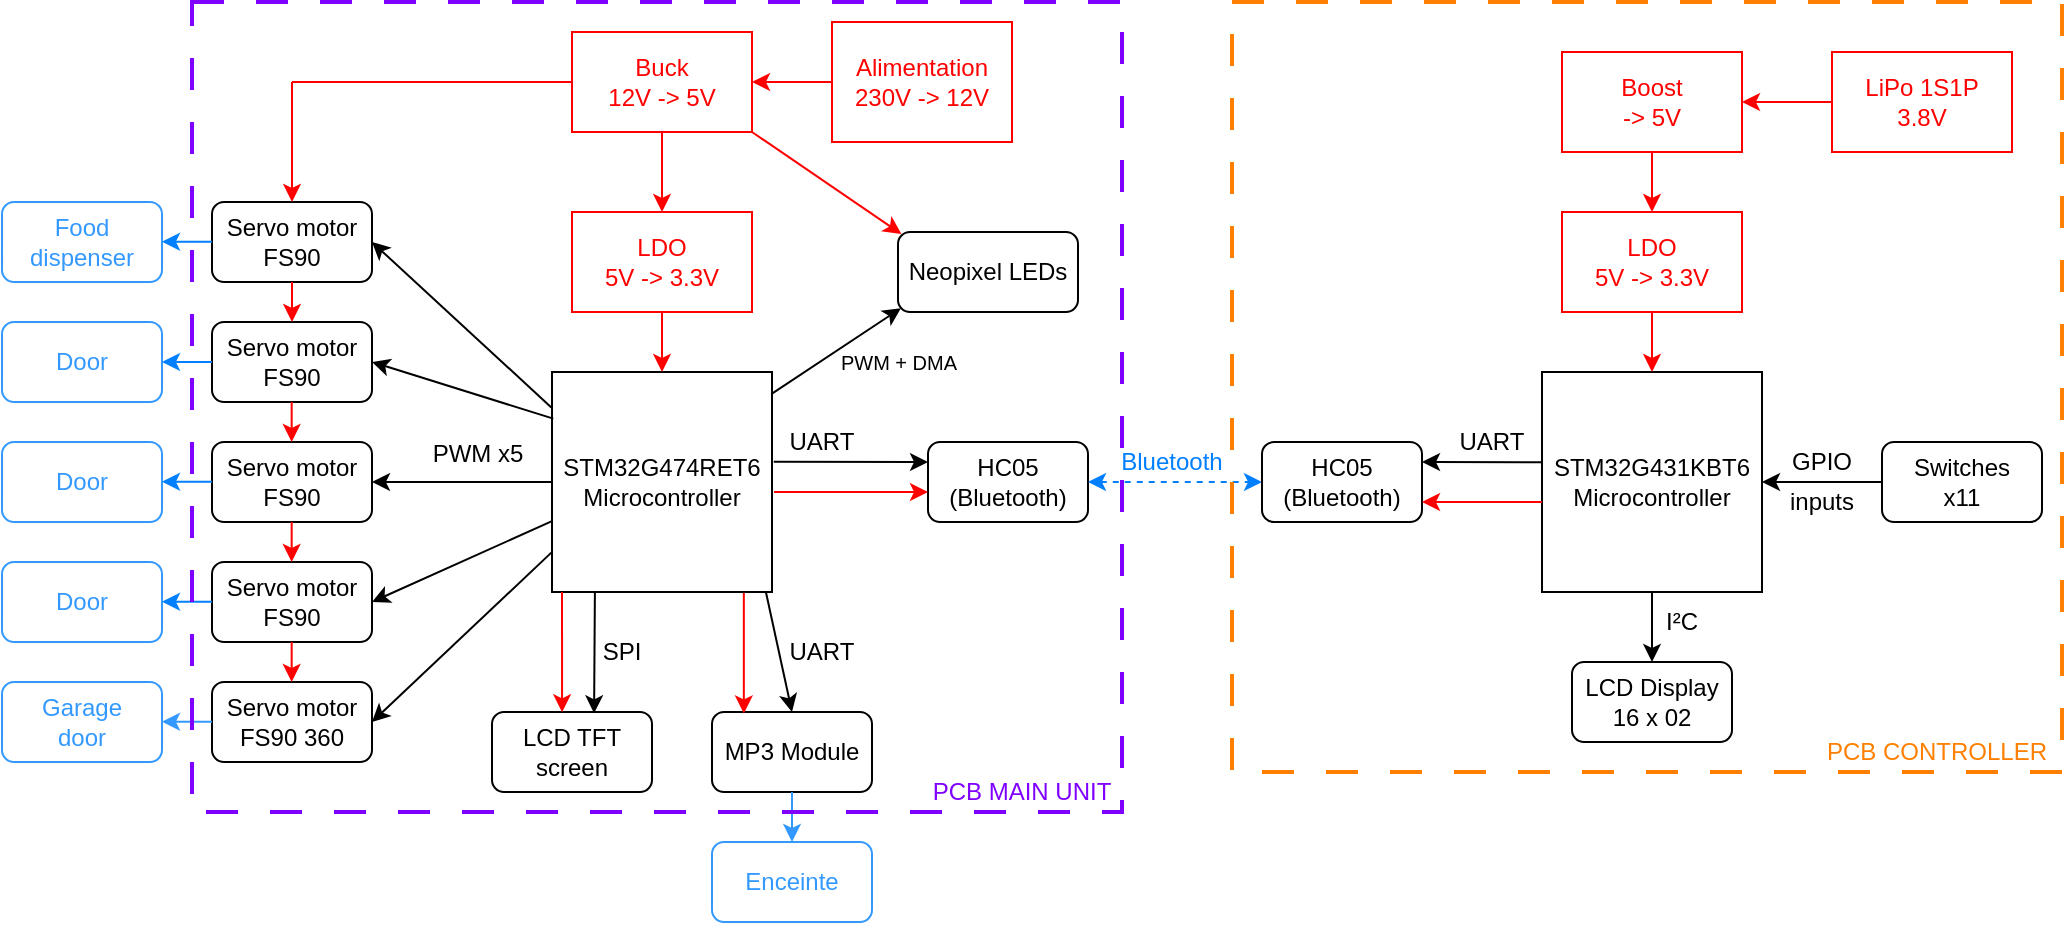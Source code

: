 <mxfile version="26.0.16">
  <diagram name="Page-1" id="56tN8Jho8m08LYoz2s1y">
    <mxGraphModel dx="1161" dy="633" grid="1" gridSize="5" guides="1" tooltips="1" connect="1" arrows="1" fold="1" page="1" pageScale="1" pageWidth="1654" pageHeight="2336" math="0" shadow="0">
      <root>
        <mxCell id="0" />
        <mxCell id="1" parent="0" />
        <mxCell id="LJEUfoLFm-hJULReYEJR-2" value="STM32G474RET6&lt;div&gt;Microcontroller&lt;/div&gt;" style="whiteSpace=wrap;html=1;aspect=fixed;" vertex="1" parent="1">
          <mxGeometry x="340" y="230" width="110" height="110" as="geometry" />
        </mxCell>
        <mxCell id="LJEUfoLFm-hJULReYEJR-3" value="&lt;font style=&quot;color: rgb(255, 0, 0);&quot;&gt;Alimentation&lt;/font&gt;&lt;div&gt;&lt;font style=&quot;color: rgb(255, 0, 0);&quot;&gt;230V -&amp;gt; 12V&lt;/font&gt;&lt;/div&gt;" style="rounded=0;whiteSpace=wrap;html=1;strokeColor=#FF0000;" vertex="1" parent="1">
          <mxGeometry x="480" y="55" width="90" height="60" as="geometry" />
        </mxCell>
        <mxCell id="LJEUfoLFm-hJULReYEJR-4" value="&lt;font style=&quot;color: rgb(255, 0, 0);&quot;&gt;Buck&lt;/font&gt;&lt;div&gt;&lt;font style=&quot;color: rgb(255, 0, 0);&quot;&gt;12V -&amp;gt; 5V&lt;/font&gt;&lt;/div&gt;" style="rounded=0;whiteSpace=wrap;html=1;strokeColor=#FF0000;" vertex="1" parent="1">
          <mxGeometry x="350" y="60" width="90" height="50" as="geometry" />
        </mxCell>
        <mxCell id="LJEUfoLFm-hJULReYEJR-5" value="&lt;font style=&quot;color: rgb(255, 0, 0);&quot;&gt;LDO&lt;/font&gt;&lt;div&gt;&lt;font style=&quot;color: rgb(255, 0, 0);&quot;&gt;5V -&amp;gt; 3.3V&lt;/font&gt;&lt;/div&gt;" style="rounded=0;whiteSpace=wrap;html=1;strokeColor=#FF0000;" vertex="1" parent="1">
          <mxGeometry x="350" y="150" width="90" height="50" as="geometry" />
        </mxCell>
        <mxCell id="LJEUfoLFm-hJULReYEJR-7" value="Servo motor&lt;div&gt;FS90&lt;/div&gt;" style="rounded=1;whiteSpace=wrap;html=1;" vertex="1" parent="1">
          <mxGeometry x="170" y="205" width="80" height="40" as="geometry" />
        </mxCell>
        <mxCell id="LJEUfoLFm-hJULReYEJR-8" value="Servo motor&lt;div&gt;FS90&lt;/div&gt;" style="rounded=1;whiteSpace=wrap;html=1;" vertex="1" parent="1">
          <mxGeometry x="170" y="265" width="80" height="40" as="geometry" />
        </mxCell>
        <mxCell id="LJEUfoLFm-hJULReYEJR-9" value="Servo motor&lt;div&gt;FS90&lt;/div&gt;" style="rounded=1;whiteSpace=wrap;html=1;" vertex="1" parent="1">
          <mxGeometry x="170" y="325" width="80" height="40" as="geometry" />
        </mxCell>
        <mxCell id="LJEUfoLFm-hJULReYEJR-10" value="Servo motor&lt;div&gt;FS90 360&lt;/div&gt;" style="rounded=1;whiteSpace=wrap;html=1;" vertex="1" parent="1">
          <mxGeometry x="170" y="385" width="80" height="40" as="geometry" />
        </mxCell>
        <mxCell id="LJEUfoLFm-hJULReYEJR-11" value="Servo motor&lt;div&gt;FS90&lt;/div&gt;" style="rounded=1;whiteSpace=wrap;html=1;" vertex="1" parent="1">
          <mxGeometry x="170" y="145" width="80" height="40" as="geometry" />
        </mxCell>
        <mxCell id="LJEUfoLFm-hJULReYEJR-13" value="LCD TFT screen" style="rounded=1;whiteSpace=wrap;html=1;" vertex="1" parent="1">
          <mxGeometry x="310" y="400" width="80" height="40" as="geometry" />
        </mxCell>
        <mxCell id="LJEUfoLFm-hJULReYEJR-14" value="Neopixel LEDs" style="rounded=1;whiteSpace=wrap;html=1;" vertex="1" parent="1">
          <mxGeometry x="513" y="160" width="90" height="40" as="geometry" />
        </mxCell>
        <mxCell id="LJEUfoLFm-hJULReYEJR-15" value="MP3 Module" style="rounded=1;whiteSpace=wrap;html=1;" vertex="1" parent="1">
          <mxGeometry x="420" y="400" width="80" height="40" as="geometry" />
        </mxCell>
        <mxCell id="LJEUfoLFm-hJULReYEJR-16" value="&lt;font style=&quot;color: rgb(51, 153, 255);&quot;&gt;Enceinte&lt;/font&gt;" style="rounded=1;whiteSpace=wrap;html=1;strokeColor=#3399FF;" vertex="1" parent="1">
          <mxGeometry x="420" y="465" width="80" height="40" as="geometry" />
        </mxCell>
        <mxCell id="LJEUfoLFm-hJULReYEJR-17" value="HC05 (Bluetooth)" style="rounded=1;whiteSpace=wrap;html=1;" vertex="1" parent="1">
          <mxGeometry x="528" y="265" width="80" height="40" as="geometry" />
        </mxCell>
        <mxCell id="LJEUfoLFm-hJULReYEJR-18" value="" style="endArrow=classic;html=1;rounded=0;entryX=0.5;entryY=0;entryDx=0;entryDy=0;exitX=0.5;exitY=1;exitDx=0;exitDy=0;strokeColor=#FF0000;" edge="1" parent="1" source="LJEUfoLFm-hJULReYEJR-5" target="LJEUfoLFm-hJULReYEJR-2">
          <mxGeometry width="50" height="50" relative="1" as="geometry">
            <mxPoint x="310" y="290" as="sourcePoint" />
            <mxPoint x="360" y="240" as="targetPoint" />
          </mxGeometry>
        </mxCell>
        <mxCell id="LJEUfoLFm-hJULReYEJR-19" value="" style="endArrow=classic;html=1;rounded=0;entryX=0.5;entryY=0;entryDx=0;entryDy=0;exitX=0.5;exitY=1;exitDx=0;exitDy=0;strokeColor=#FF0000;" edge="1" parent="1" source="LJEUfoLFm-hJULReYEJR-4" target="LJEUfoLFm-hJULReYEJR-5">
          <mxGeometry width="50" height="50" relative="1" as="geometry">
            <mxPoint x="340" y="190" as="sourcePoint" />
            <mxPoint x="390" y="140" as="targetPoint" />
          </mxGeometry>
        </mxCell>
        <mxCell id="LJEUfoLFm-hJULReYEJR-20" value="" style="endArrow=classic;html=1;rounded=0;entryX=1;entryY=0.5;entryDx=0;entryDy=0;exitX=0;exitY=0.5;exitDx=0;exitDy=0;strokeColor=#FF0000;" edge="1" parent="1" source="LJEUfoLFm-hJULReYEJR-3" target="LJEUfoLFm-hJULReYEJR-4">
          <mxGeometry width="50" height="50" relative="1" as="geometry">
            <mxPoint x="340" y="190" as="sourcePoint" />
            <mxPoint x="390" y="140" as="targetPoint" />
          </mxGeometry>
        </mxCell>
        <mxCell id="LJEUfoLFm-hJULReYEJR-21" value="" style="endArrow=classic;html=1;rounded=0;entryX=1;entryY=0.5;entryDx=0;entryDy=0;exitX=-0.003;exitY=0.161;exitDx=0;exitDy=0;exitPerimeter=0;" edge="1" parent="1" source="LJEUfoLFm-hJULReYEJR-2" target="LJEUfoLFm-hJULReYEJR-11">
          <mxGeometry width="50" height="50" relative="1" as="geometry">
            <mxPoint x="180" y="270" as="sourcePoint" />
            <mxPoint x="230" y="220" as="targetPoint" />
          </mxGeometry>
        </mxCell>
        <mxCell id="LJEUfoLFm-hJULReYEJR-22" value="" style="endArrow=classic;html=1;rounded=0;entryX=1;entryY=0.5;entryDx=0;entryDy=0;exitX=0.006;exitY=0.212;exitDx=0;exitDy=0;exitPerimeter=0;" edge="1" parent="1" source="LJEUfoLFm-hJULReYEJR-2" target="LJEUfoLFm-hJULReYEJR-7">
          <mxGeometry width="50" height="50" relative="1" as="geometry">
            <mxPoint x="180" y="270" as="sourcePoint" />
            <mxPoint x="230" y="220" as="targetPoint" />
          </mxGeometry>
        </mxCell>
        <mxCell id="LJEUfoLFm-hJULReYEJR-23" value="" style="endArrow=classic;html=1;rounded=0;entryX=1;entryY=0.5;entryDx=0;entryDy=0;exitX=0;exitY=0.5;exitDx=0;exitDy=0;" edge="1" parent="1" source="LJEUfoLFm-hJULReYEJR-2" target="LJEUfoLFm-hJULReYEJR-8">
          <mxGeometry width="50" height="50" relative="1" as="geometry">
            <mxPoint x="260" y="320" as="sourcePoint" />
            <mxPoint x="310" y="270" as="targetPoint" />
          </mxGeometry>
        </mxCell>
        <mxCell id="LJEUfoLFm-hJULReYEJR-24" value="" style="endArrow=classic;html=1;rounded=0;entryX=1;entryY=0.5;entryDx=0;entryDy=0;exitX=0;exitY=0.678;exitDx=0;exitDy=0;exitPerimeter=0;" edge="1" parent="1" source="LJEUfoLFm-hJULReYEJR-2" target="LJEUfoLFm-hJULReYEJR-9">
          <mxGeometry width="50" height="50" relative="1" as="geometry">
            <mxPoint x="260" y="320" as="sourcePoint" />
            <mxPoint x="310" y="270" as="targetPoint" />
          </mxGeometry>
        </mxCell>
        <mxCell id="LJEUfoLFm-hJULReYEJR-25" value="" style="endArrow=classic;html=1;rounded=0;entryX=1;entryY=0.5;entryDx=0;entryDy=0;exitX=-0.003;exitY=0.821;exitDx=0;exitDy=0;exitPerimeter=0;" edge="1" parent="1" source="LJEUfoLFm-hJULReYEJR-2" target="LJEUfoLFm-hJULReYEJR-10">
          <mxGeometry width="50" height="50" relative="1" as="geometry">
            <mxPoint x="260" y="380" as="sourcePoint" />
            <mxPoint x="310" y="330" as="targetPoint" />
          </mxGeometry>
        </mxCell>
        <mxCell id="LJEUfoLFm-hJULReYEJR-27" value="" style="endArrow=none;html=1;rounded=0;entryX=0;entryY=0.5;entryDx=0;entryDy=0;strokeColor=#FF0000;" edge="1" parent="1" target="LJEUfoLFm-hJULReYEJR-4">
          <mxGeometry width="50" height="50" relative="1" as="geometry">
            <mxPoint x="210" y="85" as="sourcePoint" />
            <mxPoint x="300" y="230" as="targetPoint" />
          </mxGeometry>
        </mxCell>
        <mxCell id="LJEUfoLFm-hJULReYEJR-29" value="" style="endArrow=classic;html=1;rounded=0;entryX=0.5;entryY=0;entryDx=0;entryDy=0;strokeColor=#FF0000;" edge="1" parent="1" target="LJEUfoLFm-hJULReYEJR-11">
          <mxGeometry width="50" height="50" relative="1" as="geometry">
            <mxPoint x="210" y="85" as="sourcePoint" />
            <mxPoint x="262" y="69" as="targetPoint" />
          </mxGeometry>
        </mxCell>
        <mxCell id="LJEUfoLFm-hJULReYEJR-30" value="" style="endArrow=classic;html=1;rounded=0;entryX=0.5;entryY=0;entryDx=0;entryDy=0;exitX=0.5;exitY=1;exitDx=0;exitDy=0;strokeColor=#FF0000;" edge="1" parent="1" source="LJEUfoLFm-hJULReYEJR-11" target="LJEUfoLFm-hJULReYEJR-7">
          <mxGeometry width="50" height="50" relative="1" as="geometry">
            <mxPoint x="156" y="216" as="sourcePoint" />
            <mxPoint x="206" y="166" as="targetPoint" />
          </mxGeometry>
        </mxCell>
        <mxCell id="LJEUfoLFm-hJULReYEJR-31" value="" style="endArrow=classic;html=1;rounded=0;entryX=0.5;entryY=0;entryDx=0;entryDy=0;exitX=0.5;exitY=1;exitDx=0;exitDy=0;strokeColor=#FF0000;" edge="1" parent="1">
          <mxGeometry width="50" height="50" relative="1" as="geometry">
            <mxPoint x="209.83" y="245" as="sourcePoint" />
            <mxPoint x="209.83" y="265" as="targetPoint" />
          </mxGeometry>
        </mxCell>
        <mxCell id="LJEUfoLFm-hJULReYEJR-32" value="" style="endArrow=classic;html=1;rounded=0;entryX=0.5;entryY=0;entryDx=0;entryDy=0;exitX=0.5;exitY=1;exitDx=0;exitDy=0;strokeColor=#FF0000;" edge="1" parent="1">
          <mxGeometry width="50" height="50" relative="1" as="geometry">
            <mxPoint x="209.83" y="305" as="sourcePoint" />
            <mxPoint x="209.83" y="325" as="targetPoint" />
          </mxGeometry>
        </mxCell>
        <mxCell id="LJEUfoLFm-hJULReYEJR-33" value="" style="endArrow=classic;html=1;rounded=0;entryX=0.5;entryY=0;entryDx=0;entryDy=0;exitX=0.5;exitY=1;exitDx=0;exitDy=0;strokeColor=#FF0000;" edge="1" parent="1">
          <mxGeometry width="50" height="50" relative="1" as="geometry">
            <mxPoint x="209.83" y="365" as="sourcePoint" />
            <mxPoint x="209.83" y="385" as="targetPoint" />
          </mxGeometry>
        </mxCell>
        <mxCell id="LJEUfoLFm-hJULReYEJR-34" value="PWM x5" style="text;html=1;align=center;verticalAlign=middle;whiteSpace=wrap;rounded=0;" vertex="1" parent="1">
          <mxGeometry x="273" y="256" width="60" height="30" as="geometry" />
        </mxCell>
        <mxCell id="LJEUfoLFm-hJULReYEJR-35" value="" style="endArrow=classic;html=1;rounded=0;entryX=0.019;entryY=0.025;entryDx=0;entryDy=0;exitX=1;exitY=1;exitDx=0;exitDy=0;entryPerimeter=0;strokeColor=#FF0000;" edge="1" parent="1" source="LJEUfoLFm-hJULReYEJR-4" target="LJEUfoLFm-hJULReYEJR-14">
          <mxGeometry width="50" height="50" relative="1" as="geometry">
            <mxPoint x="314" y="343" as="sourcePoint" />
            <mxPoint x="364" y="293" as="targetPoint" />
          </mxGeometry>
        </mxCell>
        <mxCell id="LJEUfoLFm-hJULReYEJR-36" value="" style="endArrow=classic;html=1;rounded=0;entryX=0.016;entryY=0.953;entryDx=0;entryDy=0;entryPerimeter=0;exitX=1;exitY=0.098;exitDx=0;exitDy=0;exitPerimeter=0;" edge="1" parent="1" source="LJEUfoLFm-hJULReYEJR-2" target="LJEUfoLFm-hJULReYEJR-14">
          <mxGeometry width="50" height="50" relative="1" as="geometry">
            <mxPoint x="331" y="291" as="sourcePoint" />
            <mxPoint x="480" y="212" as="targetPoint" />
          </mxGeometry>
        </mxCell>
        <mxCell id="LJEUfoLFm-hJULReYEJR-37" value="&lt;font style=&quot;font-size: 10px;&quot;&gt;PWM + DMA&lt;/font&gt;" style="text;html=1;align=center;verticalAlign=middle;whiteSpace=wrap;rounded=0;" vertex="1" parent="1">
          <mxGeometry x="464" y="210" width="99" height="30" as="geometry" />
        </mxCell>
        <mxCell id="LJEUfoLFm-hJULReYEJR-38" value="" style="endArrow=classic;html=1;rounded=0;entryX=0.638;entryY=0.016;entryDx=0;entryDy=0;exitX=0.195;exitY=0.996;exitDx=0;exitDy=0;exitPerimeter=0;entryPerimeter=0;" edge="1" parent="1" source="LJEUfoLFm-hJULReYEJR-2" target="LJEUfoLFm-hJULReYEJR-13">
          <mxGeometry width="50" height="50" relative="1" as="geometry">
            <mxPoint x="255" y="285" as="sourcePoint" />
            <mxPoint x="305" y="235" as="targetPoint" />
          </mxGeometry>
        </mxCell>
        <mxCell id="LJEUfoLFm-hJULReYEJR-39" value="SPI" style="text;html=1;align=center;verticalAlign=middle;whiteSpace=wrap;rounded=0;" vertex="1" parent="1">
          <mxGeometry x="345" y="355" width="60" height="30" as="geometry" />
        </mxCell>
        <mxCell id="LJEUfoLFm-hJULReYEJR-40" value="" style="endArrow=classic;html=1;rounded=0;entryX=0.5;entryY=0;entryDx=0;entryDy=0;exitX=0.972;exitY=0.999;exitDx=0;exitDy=0;exitPerimeter=0;" edge="1" parent="1" source="LJEUfoLFm-hJULReYEJR-2" target="LJEUfoLFm-hJULReYEJR-15">
          <mxGeometry width="50" height="50" relative="1" as="geometry">
            <mxPoint x="225" y="350" as="sourcePoint" />
            <mxPoint x="425" y="375" as="targetPoint" />
          </mxGeometry>
        </mxCell>
        <mxCell id="LJEUfoLFm-hJULReYEJR-41" value="" style="endArrow=classic;html=1;rounded=0;entryX=0.5;entryY=0;entryDx=0;entryDy=0;exitX=0.5;exitY=1;exitDx=0;exitDy=0;strokeColor=#3399FF;" edge="1" parent="1" source="LJEUfoLFm-hJULReYEJR-15" target="LJEUfoLFm-hJULReYEJR-16">
          <mxGeometry width="50" height="50" relative="1" as="geometry">
            <mxPoint x="330" y="355" as="sourcePoint" />
            <mxPoint x="380" y="305" as="targetPoint" />
          </mxGeometry>
        </mxCell>
        <mxCell id="LJEUfoLFm-hJULReYEJR-42" value="UART" style="text;html=1;align=center;verticalAlign=middle;whiteSpace=wrap;rounded=0;" vertex="1" parent="1">
          <mxGeometry x="445" y="355" width="60" height="30" as="geometry" />
        </mxCell>
        <mxCell id="LJEUfoLFm-hJULReYEJR-43" value="" style="endArrow=classic;html=1;rounded=0;entryX=0.421;entryY=0.012;entryDx=0;entryDy=0;entryPerimeter=0;exitX=0.033;exitY=1.003;exitDx=0;exitDy=0;exitPerimeter=0;strokeColor=#FF0000;" edge="1" parent="1">
          <mxGeometry width="50" height="50" relative="1" as="geometry">
            <mxPoint x="345" y="340.0" as="sourcePoint" />
            <mxPoint x="345.05" y="400.15" as="targetPoint" />
          </mxGeometry>
        </mxCell>
        <mxCell id="LJEUfoLFm-hJULReYEJR-44" value="" style="endArrow=classic;html=1;rounded=0;entryX=0.199;entryY=0.018;entryDx=0;entryDy=0;entryPerimeter=0;exitX=0.872;exitY=1.004;exitDx=0;exitDy=0;exitPerimeter=0;strokeColor=#FF0000;" edge="1" parent="1" source="LJEUfoLFm-hJULReYEJR-2" target="LJEUfoLFm-hJULReYEJR-15">
          <mxGeometry width="50" height="50" relative="1" as="geometry">
            <mxPoint x="375" y="445" as="sourcePoint" />
            <mxPoint x="425" y="395" as="targetPoint" />
          </mxGeometry>
        </mxCell>
        <mxCell id="LJEUfoLFm-hJULReYEJR-45" value="" style="endArrow=classic;html=1;rounded=0;entryX=0;entryY=0.25;entryDx=0;entryDy=0;exitX=1.008;exitY=0.408;exitDx=0;exitDy=0;exitPerimeter=0;" edge="1" parent="1" source="LJEUfoLFm-hJULReYEJR-2" target="LJEUfoLFm-hJULReYEJR-17">
          <mxGeometry width="50" height="50" relative="1" as="geometry">
            <mxPoint x="355" y="350" as="sourcePoint" />
            <mxPoint x="405" y="300" as="targetPoint" />
          </mxGeometry>
        </mxCell>
        <mxCell id="LJEUfoLFm-hJULReYEJR-46" value="" style="endArrow=classic;html=1;rounded=0;entryX=0;entryY=0.625;entryDx=0;entryDy=0;exitX=1.008;exitY=0.408;exitDx=0;exitDy=0;exitPerimeter=0;strokeColor=#FF0000;entryPerimeter=0;" edge="1" parent="1" target="LJEUfoLFm-hJULReYEJR-17">
          <mxGeometry width="50" height="50" relative="1" as="geometry">
            <mxPoint x="451" y="290" as="sourcePoint" />
            <mxPoint x="505" y="290" as="targetPoint" />
          </mxGeometry>
        </mxCell>
        <mxCell id="LJEUfoLFm-hJULReYEJR-47" value="UART" style="text;html=1;align=center;verticalAlign=middle;whiteSpace=wrap;rounded=0;" vertex="1" parent="1">
          <mxGeometry x="445" y="250" width="60" height="30" as="geometry" />
        </mxCell>
        <mxCell id="LJEUfoLFm-hJULReYEJR-48" value="&lt;font style=&quot;color: rgb(51, 153, 255);&quot;&gt;Food&lt;/font&gt;&lt;div&gt;&lt;font style=&quot;color: rgb(51, 153, 255);&quot;&gt;dispenser&lt;/font&gt;&lt;/div&gt;" style="rounded=1;whiteSpace=wrap;html=1;strokeColor=#3399FF;" vertex="1" parent="1">
          <mxGeometry x="65" y="145" width="80" height="40" as="geometry" />
        </mxCell>
        <mxCell id="LJEUfoLFm-hJULReYEJR-49" value="&lt;font style=&quot;color: rgb(51, 153, 255);&quot;&gt;Door&lt;/font&gt;" style="rounded=1;whiteSpace=wrap;html=1;strokeColor=#3399FF;" vertex="1" parent="1">
          <mxGeometry x="65" y="205" width="80" height="40" as="geometry" />
        </mxCell>
        <mxCell id="LJEUfoLFm-hJULReYEJR-50" value="&lt;font style=&quot;color: rgb(51, 153, 255);&quot;&gt;Door&lt;/font&gt;" style="rounded=1;whiteSpace=wrap;html=1;strokeColor=#3399FF;" vertex="1" parent="1">
          <mxGeometry x="65" y="265" width="80" height="40" as="geometry" />
        </mxCell>
        <mxCell id="LJEUfoLFm-hJULReYEJR-51" value="&lt;font style=&quot;color: rgb(51, 153, 255);&quot;&gt;Door&lt;/font&gt;" style="rounded=1;whiteSpace=wrap;html=1;strokeColor=#3399FF;" vertex="1" parent="1">
          <mxGeometry x="65" y="325" width="80" height="40" as="geometry" />
        </mxCell>
        <mxCell id="LJEUfoLFm-hJULReYEJR-52" value="&lt;font style=&quot;color: rgb(51, 153, 255);&quot;&gt;Garage&lt;/font&gt;&lt;div&gt;&lt;font style=&quot;color: rgb(51, 153, 255);&quot;&gt;door&lt;/font&gt;&lt;/div&gt;" style="rounded=1;whiteSpace=wrap;html=1;strokeColor=#3399FF;" vertex="1" parent="1">
          <mxGeometry x="65" y="385" width="80" height="40" as="geometry" />
        </mxCell>
        <mxCell id="LJEUfoLFm-hJULReYEJR-53" value="" style="endArrow=classic;html=1;rounded=0;entryX=1;entryY=0.5;entryDx=0;entryDy=0;exitX=0;exitY=0.5;exitDx=0;exitDy=0;strokeColor=#007FFF;" edge="1" parent="1" source="LJEUfoLFm-hJULReYEJR-7" target="LJEUfoLFm-hJULReYEJR-49">
          <mxGeometry width="50" height="50" relative="1" as="geometry">
            <mxPoint x="215" y="350" as="sourcePoint" />
            <mxPoint x="265" y="300" as="targetPoint" />
          </mxGeometry>
        </mxCell>
        <mxCell id="LJEUfoLFm-hJULReYEJR-54" value="" style="endArrow=classic;html=1;rounded=0;entryX=1;entryY=0.5;entryDx=0;entryDy=0;exitX=0;exitY=0.5;exitDx=0;exitDy=0;strokeColor=#007FFF;" edge="1" parent="1">
          <mxGeometry width="50" height="50" relative="1" as="geometry">
            <mxPoint x="170" y="284.84" as="sourcePoint" />
            <mxPoint x="145" y="284.84" as="targetPoint" />
          </mxGeometry>
        </mxCell>
        <mxCell id="LJEUfoLFm-hJULReYEJR-55" value="" style="endArrow=classic;html=1;rounded=0;entryX=1;entryY=0.5;entryDx=0;entryDy=0;exitX=0;exitY=0.5;exitDx=0;exitDy=0;strokeColor=#007FFF;" edge="1" parent="1">
          <mxGeometry width="50" height="50" relative="1" as="geometry">
            <mxPoint x="170" y="344.84" as="sourcePoint" />
            <mxPoint x="145" y="344.84" as="targetPoint" />
          </mxGeometry>
        </mxCell>
        <mxCell id="LJEUfoLFm-hJULReYEJR-56" value="" style="endArrow=classic;html=1;rounded=0;entryX=1;entryY=0.5;entryDx=0;entryDy=0;exitX=0;exitY=0.5;exitDx=0;exitDy=0;strokeColor=#3399FF;" edge="1" parent="1">
          <mxGeometry width="50" height="50" relative="1" as="geometry">
            <mxPoint x="170" y="404.84" as="sourcePoint" />
            <mxPoint x="145" y="404.84" as="targetPoint" />
          </mxGeometry>
        </mxCell>
        <mxCell id="LJEUfoLFm-hJULReYEJR-58" value="" style="endArrow=classic;html=1;rounded=0;entryX=1;entryY=0.5;entryDx=0;entryDy=0;exitX=0;exitY=0.5;exitDx=0;exitDy=0;strokeColor=#007FFF;" edge="1" parent="1">
          <mxGeometry width="50" height="50" relative="1" as="geometry">
            <mxPoint x="170" y="164.83" as="sourcePoint" />
            <mxPoint x="145" y="164.83" as="targetPoint" />
          </mxGeometry>
        </mxCell>
        <mxCell id="LJEUfoLFm-hJULReYEJR-59" value="" style="rounded=0;whiteSpace=wrap;html=1;fillColor=none;strokeColor=#7F00FF;dashed=1;dashPattern=8 8;strokeWidth=2;" vertex="1" parent="1">
          <mxGeometry x="160" y="45" width="465" height="405" as="geometry" />
        </mxCell>
        <mxCell id="LJEUfoLFm-hJULReYEJR-60" value="&lt;font style=&quot;color: rgb(127, 0, 255);&quot;&gt;PCB MAIN UNIT&lt;/font&gt;" style="text;html=1;align=center;verticalAlign=middle;whiteSpace=wrap;rounded=0;" vertex="1" parent="1">
          <mxGeometry x="520" y="425" width="110" height="30" as="geometry" />
        </mxCell>
        <mxCell id="LJEUfoLFm-hJULReYEJR-61" value="" style="endArrow=classic;startArrow=classic;html=1;rounded=0;strokeColor=#007FFF;dashed=1;exitX=1;exitY=0.5;exitDx=0;exitDy=0;entryX=0;entryY=0.5;entryDx=0;entryDy=0;" edge="1" parent="1" source="LJEUfoLFm-hJULReYEJR-17" target="LJEUfoLFm-hJULReYEJR-64">
          <mxGeometry width="50" height="50" relative="1" as="geometry">
            <mxPoint x="665" y="305" as="sourcePoint" />
            <mxPoint x="715" y="285" as="targetPoint" />
          </mxGeometry>
        </mxCell>
        <mxCell id="LJEUfoLFm-hJULReYEJR-62" value="&lt;font style=&quot;color: rgb(0, 127, 255);&quot;&gt;Bluetooth&lt;/font&gt;" style="text;html=1;align=center;verticalAlign=middle;whiteSpace=wrap;rounded=0;" vertex="1" parent="1">
          <mxGeometry x="620" y="260" width="60" height="30" as="geometry" />
        </mxCell>
        <mxCell id="LJEUfoLFm-hJULReYEJR-63" value="STM32G431KBT6&lt;div&gt;Microcontroller&lt;/div&gt;" style="whiteSpace=wrap;html=1;aspect=fixed;" vertex="1" parent="1">
          <mxGeometry x="835" y="230" width="110" height="110" as="geometry" />
        </mxCell>
        <mxCell id="LJEUfoLFm-hJULReYEJR-64" value="HC05 (Bluetooth)" style="rounded=1;whiteSpace=wrap;html=1;" vertex="1" parent="1">
          <mxGeometry x="695" y="265" width="80" height="40" as="geometry" />
        </mxCell>
        <mxCell id="LJEUfoLFm-hJULReYEJR-65" value="&lt;font style=&quot;color: rgb(255, 0, 0);&quot;&gt;LiPo 1S1P&lt;/font&gt;&lt;div&gt;&lt;font color=&quot;#ff0000&quot;&gt;3.8V&lt;/font&gt;&lt;/div&gt;" style="rounded=0;whiteSpace=wrap;html=1;strokeColor=#FF0000;" vertex="1" parent="1">
          <mxGeometry x="980" y="70" width="90" height="50" as="geometry" />
        </mxCell>
        <mxCell id="LJEUfoLFm-hJULReYEJR-66" value="&lt;font color=&quot;#ff0000&quot;&gt;Boost&lt;/font&gt;&lt;div&gt;&lt;font color=&quot;#ff0000&quot;&gt;-&amp;gt; 5V&lt;/font&gt;&lt;/div&gt;" style="rounded=0;whiteSpace=wrap;html=1;strokeColor=#FF0000;" vertex="1" parent="1">
          <mxGeometry x="845" y="70" width="90" height="50" as="geometry" />
        </mxCell>
        <mxCell id="LJEUfoLFm-hJULReYEJR-67" value="&lt;font style=&quot;color: rgb(255, 0, 0);&quot;&gt;LDO&lt;/font&gt;&lt;div&gt;&lt;font style=&quot;color: rgb(255, 0, 0);&quot;&gt;5V -&amp;gt; 3.3V&lt;/font&gt;&lt;/div&gt;" style="rounded=0;whiteSpace=wrap;html=1;strokeColor=#FF0000;" vertex="1" parent="1">
          <mxGeometry x="845" y="150" width="90" height="50" as="geometry" />
        </mxCell>
        <mxCell id="LJEUfoLFm-hJULReYEJR-68" value="" style="endArrow=classic;html=1;rounded=0;entryX=1;entryY=0.5;entryDx=0;entryDy=0;exitX=0;exitY=0.5;exitDx=0;exitDy=0;strokeColor=#FF0000;" edge="1" parent="1" source="LJEUfoLFm-hJULReYEJR-65" target="LJEUfoLFm-hJULReYEJR-66">
          <mxGeometry width="50" height="50" relative="1" as="geometry">
            <mxPoint x="785" y="250" as="sourcePoint" />
            <mxPoint x="835" y="200" as="targetPoint" />
          </mxGeometry>
        </mxCell>
        <mxCell id="LJEUfoLFm-hJULReYEJR-69" value="" style="endArrow=classic;html=1;rounded=0;entryX=0.5;entryY=0;entryDx=0;entryDy=0;exitX=0.5;exitY=1;exitDx=0;exitDy=0;strokeColor=#FF0000;" edge="1" parent="1" source="LJEUfoLFm-hJULReYEJR-66" target="LJEUfoLFm-hJULReYEJR-67">
          <mxGeometry width="50" height="50" relative="1" as="geometry">
            <mxPoint x="785" y="250" as="sourcePoint" />
            <mxPoint x="835" y="200" as="targetPoint" />
          </mxGeometry>
        </mxCell>
        <mxCell id="LJEUfoLFm-hJULReYEJR-70" value="" style="endArrow=classic;html=1;rounded=0;entryX=0.5;entryY=0;entryDx=0;entryDy=0;exitX=0.5;exitY=1;exitDx=0;exitDy=0;strokeColor=#FF0000;" edge="1" parent="1" source="LJEUfoLFm-hJULReYEJR-67" target="LJEUfoLFm-hJULReYEJR-63">
          <mxGeometry width="50" height="50" relative="1" as="geometry">
            <mxPoint x="785" y="250" as="sourcePoint" />
            <mxPoint x="835" y="200" as="targetPoint" />
          </mxGeometry>
        </mxCell>
        <mxCell id="LJEUfoLFm-hJULReYEJR-71" value="" style="endArrow=classic;html=1;rounded=0;entryX=1;entryY=0.25;entryDx=0;entryDy=0;exitX=-0.001;exitY=0.41;exitDx=0;exitDy=0;exitPerimeter=0;" edge="1" parent="1" source="LJEUfoLFm-hJULReYEJR-63" target="LJEUfoLFm-hJULReYEJR-64">
          <mxGeometry width="50" height="50" relative="1" as="geometry">
            <mxPoint x="700" y="310" as="sourcePoint" />
            <mxPoint x="785" y="275" as="targetPoint" />
          </mxGeometry>
        </mxCell>
        <mxCell id="LJEUfoLFm-hJULReYEJR-72" value="" style="endArrow=classic;html=1;rounded=0;entryX=1;entryY=0.25;entryDx=0;entryDy=0;exitX=-0.001;exitY=0.41;exitDx=0;exitDy=0;exitPerimeter=0;strokeColor=#FF0000;" edge="1" parent="1">
          <mxGeometry width="50" height="50" relative="1" as="geometry">
            <mxPoint x="835" y="295" as="sourcePoint" />
            <mxPoint x="775" y="295" as="targetPoint" />
          </mxGeometry>
        </mxCell>
        <mxCell id="LJEUfoLFm-hJULReYEJR-74" value="Switches&lt;div&gt;x11&lt;/div&gt;" style="rounded=1;whiteSpace=wrap;html=1;" vertex="1" parent="1">
          <mxGeometry x="1005" y="265" width="80" height="40" as="geometry" />
        </mxCell>
        <mxCell id="LJEUfoLFm-hJULReYEJR-75" value="" style="endArrow=classic;html=1;rounded=0;entryX=1;entryY=0.5;entryDx=0;entryDy=0;exitX=0;exitY=0.5;exitDx=0;exitDy=0;" edge="1" parent="1" source="LJEUfoLFm-hJULReYEJR-74" target="LJEUfoLFm-hJULReYEJR-63">
          <mxGeometry width="50" height="50" relative="1" as="geometry">
            <mxPoint x="770" y="315" as="sourcePoint" />
            <mxPoint x="820" y="265" as="targetPoint" />
          </mxGeometry>
        </mxCell>
        <mxCell id="LJEUfoLFm-hJULReYEJR-76" value="GPIO" style="text;html=1;align=center;verticalAlign=middle;whiteSpace=wrap;rounded=0;" vertex="1" parent="1">
          <mxGeometry x="945" y="260" width="60" height="30" as="geometry" />
        </mxCell>
        <mxCell id="LJEUfoLFm-hJULReYEJR-79" value="inputs" style="text;html=1;align=center;verticalAlign=middle;whiteSpace=wrap;rounded=0;" vertex="1" parent="1">
          <mxGeometry x="945" y="280" width="60" height="30" as="geometry" />
        </mxCell>
        <mxCell id="LJEUfoLFm-hJULReYEJR-80" value="UART" style="text;html=1;align=center;verticalAlign=middle;whiteSpace=wrap;rounded=0;" vertex="1" parent="1">
          <mxGeometry x="780" y="250" width="60" height="30" as="geometry" />
        </mxCell>
        <mxCell id="LJEUfoLFm-hJULReYEJR-81" value="&lt;div&gt;LCD Display&lt;/div&gt;&lt;div&gt;16 x 02&lt;/div&gt;" style="rounded=1;whiteSpace=wrap;html=1;" vertex="1" parent="1">
          <mxGeometry x="850" y="375" width="80" height="40" as="geometry" />
        </mxCell>
        <mxCell id="LJEUfoLFm-hJULReYEJR-82" value="" style="endArrow=classic;html=1;rounded=0;entryX=0.5;entryY=0;entryDx=0;entryDy=0;exitX=0.5;exitY=1;exitDx=0;exitDy=0;" edge="1" parent="1" source="LJEUfoLFm-hJULReYEJR-63" target="LJEUfoLFm-hJULReYEJR-81">
          <mxGeometry width="50" height="50" relative="1" as="geometry">
            <mxPoint x="765" y="340" as="sourcePoint" />
            <mxPoint x="815" y="290" as="targetPoint" />
          </mxGeometry>
        </mxCell>
        <mxCell id="LJEUfoLFm-hJULReYEJR-83" value="I²C" style="text;html=1;align=center;verticalAlign=middle;whiteSpace=wrap;rounded=0;" vertex="1" parent="1">
          <mxGeometry x="875" y="340" width="60" height="30" as="geometry" />
        </mxCell>
        <mxCell id="LJEUfoLFm-hJULReYEJR-84" value="" style="rounded=0;whiteSpace=wrap;html=1;fillColor=none;strokeColor=#FF8000;dashed=1;dashPattern=8 8;strokeWidth=2;" vertex="1" parent="1">
          <mxGeometry x="680" y="45" width="415" height="385" as="geometry" />
        </mxCell>
        <mxCell id="LJEUfoLFm-hJULReYEJR-86" value="&lt;font style=&quot;color: rgb(255, 128, 0);&quot;&gt;PCB CONTROLLER&lt;/font&gt;" style="text;html=1;align=center;verticalAlign=middle;whiteSpace=wrap;rounded=0;" vertex="1" parent="1">
          <mxGeometry x="970" y="405" width="125" height="30" as="geometry" />
        </mxCell>
      </root>
    </mxGraphModel>
  </diagram>
</mxfile>
